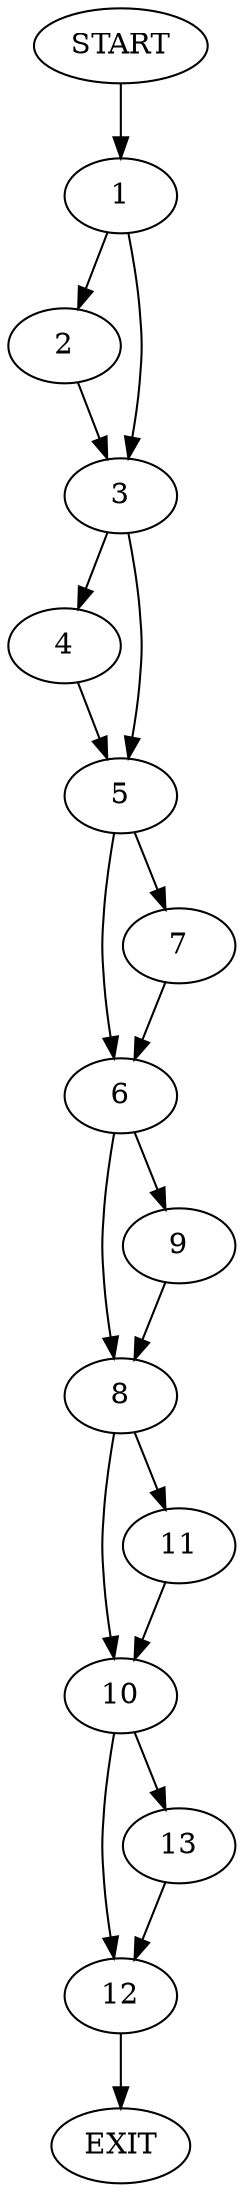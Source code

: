 digraph {
0 [label="START"]
14 [label="EXIT"]
0 -> 1
1 -> 2
1 -> 3
3 -> 4
3 -> 5
2 -> 3
5 -> 6
5 -> 7
4 -> 5
7 -> 6
6 -> 8
6 -> 9
8 -> 10
8 -> 11
9 -> 8
11 -> 10
10 -> 12
10 -> 13
12 -> 14
13 -> 12
}
